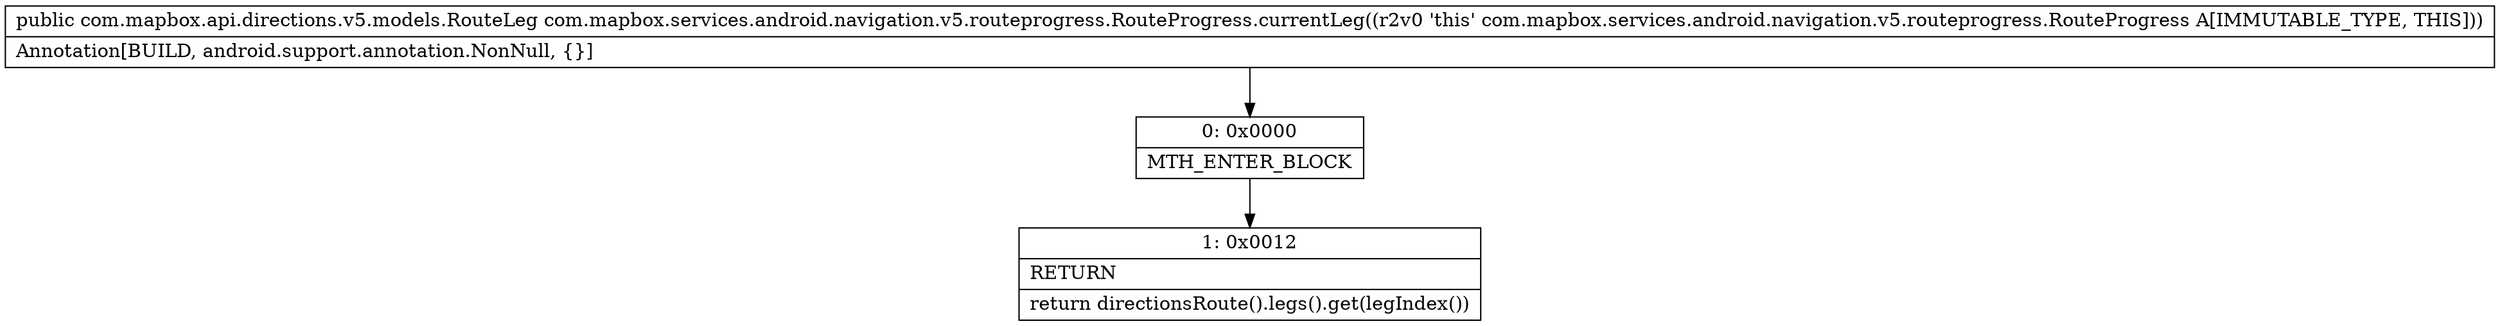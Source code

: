 digraph "CFG forcom.mapbox.services.android.navigation.v5.routeprogress.RouteProgress.currentLeg()Lcom\/mapbox\/api\/directions\/v5\/models\/RouteLeg;" {
Node_0 [shape=record,label="{0\:\ 0x0000|MTH_ENTER_BLOCK\l}"];
Node_1 [shape=record,label="{1\:\ 0x0012|RETURN\l|return directionsRoute().legs().get(legIndex())\l}"];
MethodNode[shape=record,label="{public com.mapbox.api.directions.v5.models.RouteLeg com.mapbox.services.android.navigation.v5.routeprogress.RouteProgress.currentLeg((r2v0 'this' com.mapbox.services.android.navigation.v5.routeprogress.RouteProgress A[IMMUTABLE_TYPE, THIS]))  | Annotation[BUILD, android.support.annotation.NonNull, \{\}]\l}"];
MethodNode -> Node_0;
Node_0 -> Node_1;
}

